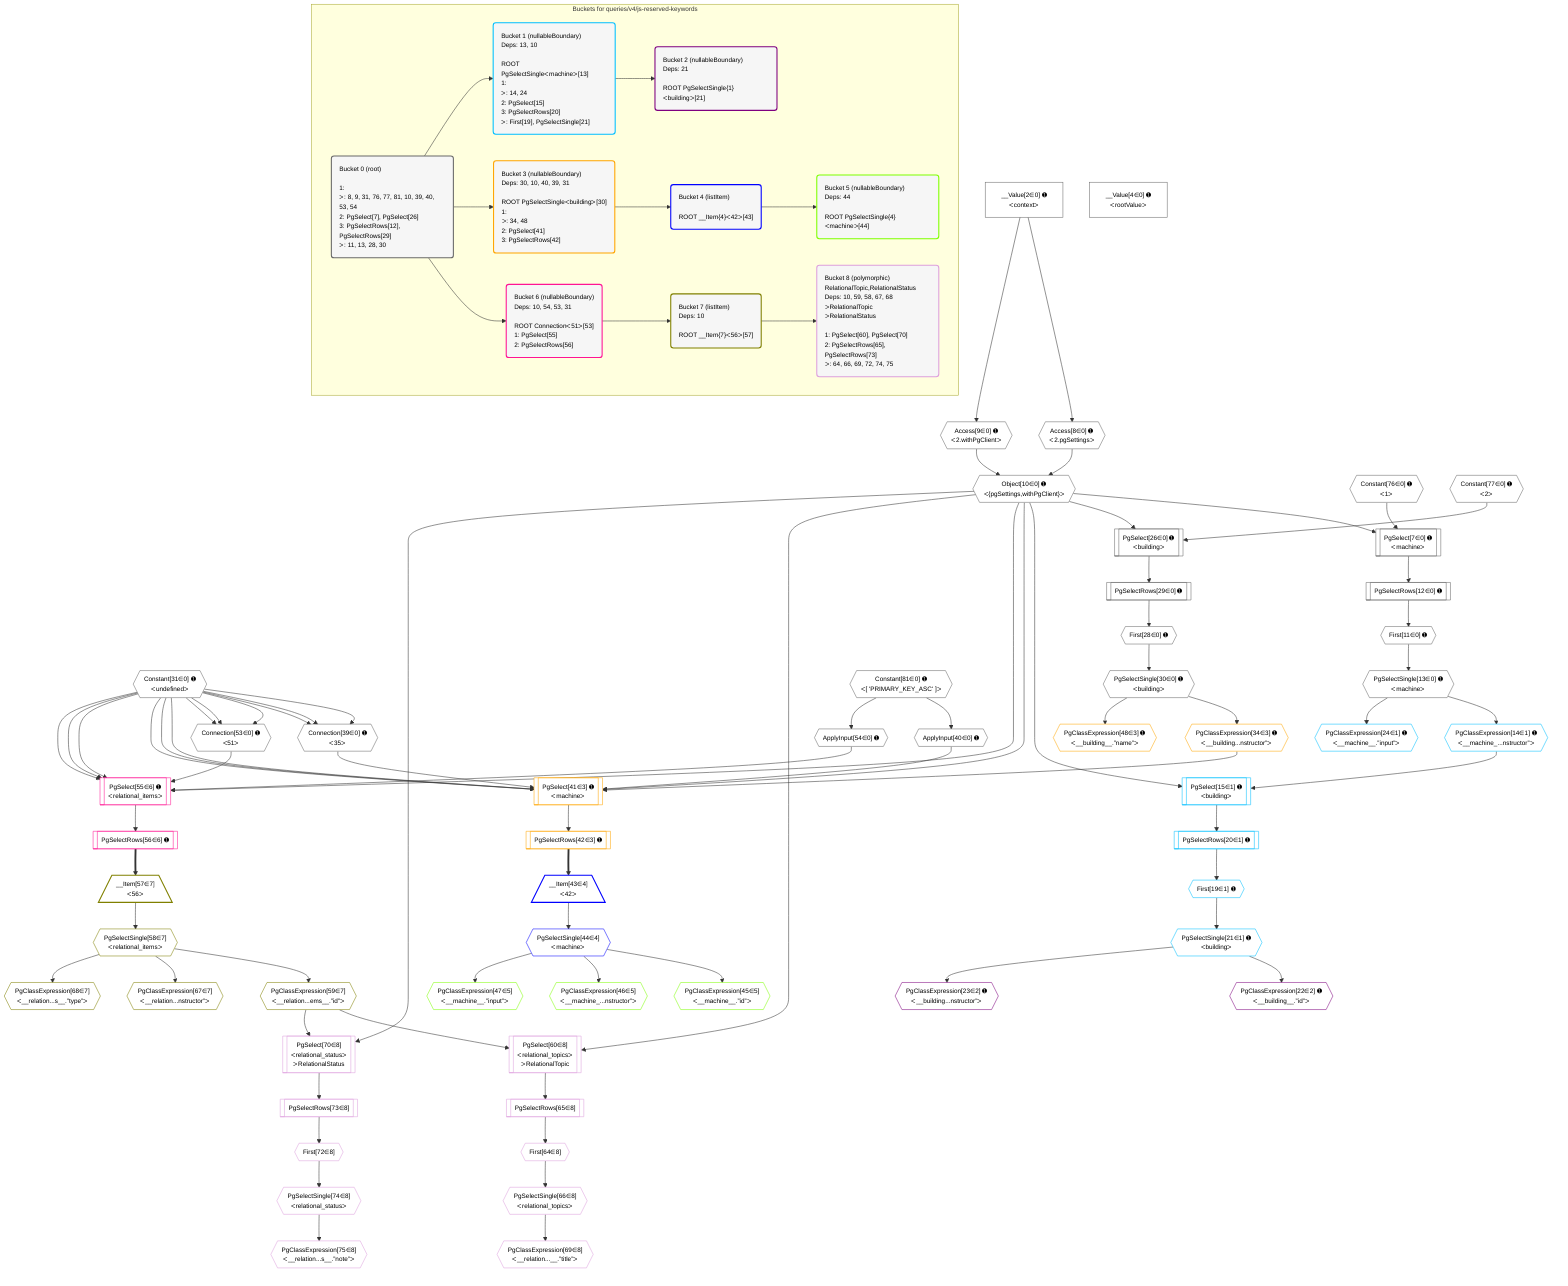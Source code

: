 %%{init: {'themeVariables': { 'fontSize': '12px'}}}%%
graph TD
    classDef path fill:#eee,stroke:#000,color:#000
    classDef plan fill:#fff,stroke-width:1px,color:#000
    classDef itemplan fill:#fff,stroke-width:2px,color:#000
    classDef unbatchedplan fill:#dff,stroke-width:1px,color:#000
    classDef sideeffectplan fill:#fcc,stroke-width:2px,color:#000
    classDef bucket fill:#f6f6f6,color:#000,stroke-width:2px,text-align:left


    %% plan dependencies
    Connection39{{"Connection[39∈0] ➊<br />ᐸ35ᐳ"}}:::plan
    Constant31{{"Constant[31∈0] ➊<br />ᐸundefinedᐳ"}}:::plan
    Constant31 & Constant31 & Constant31 --> Connection39
    Connection53{{"Connection[53∈0] ➊<br />ᐸ51ᐳ"}}:::plan
    Constant31 & Constant31 & Constant31 --> Connection53
    PgSelect7[["PgSelect[7∈0] ➊<br />ᐸmachineᐳ"]]:::plan
    Object10{{"Object[10∈0] ➊<br />ᐸ{pgSettings,withPgClient}ᐳ"}}:::plan
    Constant76{{"Constant[76∈0] ➊<br />ᐸ1ᐳ"}}:::plan
    Object10 & Constant76 --> PgSelect7
    Access8{{"Access[8∈0] ➊<br />ᐸ2.pgSettingsᐳ"}}:::plan
    Access9{{"Access[9∈0] ➊<br />ᐸ2.withPgClientᐳ"}}:::plan
    Access8 & Access9 --> Object10
    PgSelect26[["PgSelect[26∈0] ➊<br />ᐸbuildingᐳ"]]:::plan
    Constant77{{"Constant[77∈0] ➊<br />ᐸ2ᐳ"}}:::plan
    Object10 & Constant77 --> PgSelect26
    __Value2["__Value[2∈0] ➊<br />ᐸcontextᐳ"]:::plan
    __Value2 --> Access8
    __Value2 --> Access9
    First11{{"First[11∈0] ➊"}}:::plan
    PgSelectRows12[["PgSelectRows[12∈0] ➊"]]:::plan
    PgSelectRows12 --> First11
    PgSelect7 --> PgSelectRows12
    PgSelectSingle13{{"PgSelectSingle[13∈0] ➊<br />ᐸmachineᐳ"}}:::plan
    First11 --> PgSelectSingle13
    First28{{"First[28∈0] ➊"}}:::plan
    PgSelectRows29[["PgSelectRows[29∈0] ➊"]]:::plan
    PgSelectRows29 --> First28
    PgSelect26 --> PgSelectRows29
    PgSelectSingle30{{"PgSelectSingle[30∈0] ➊<br />ᐸbuildingᐳ"}}:::plan
    First28 --> PgSelectSingle30
    ApplyInput40{{"ApplyInput[40∈0] ➊"}}:::plan
    Constant81{{"Constant[81∈0] ➊<br />ᐸ[ 'PRIMARY_KEY_ASC' ]ᐳ"}}:::plan
    Constant81 --> ApplyInput40
    ApplyInput54{{"ApplyInput[54∈0] ➊"}}:::plan
    Constant81 --> ApplyInput54
    __Value4["__Value[4∈0] ➊<br />ᐸrootValueᐳ"]:::plan
    PgSelect15[["PgSelect[15∈1] ➊<br />ᐸbuildingᐳ"]]:::plan
    PgClassExpression14{{"PgClassExpression[14∈1] ➊<br />ᐸ__machine_...nstructor”ᐳ"}}:::plan
    Object10 & PgClassExpression14 --> PgSelect15
    PgSelectSingle13 --> PgClassExpression14
    First19{{"First[19∈1] ➊"}}:::plan
    PgSelectRows20[["PgSelectRows[20∈1] ➊"]]:::plan
    PgSelectRows20 --> First19
    PgSelect15 --> PgSelectRows20
    PgSelectSingle21{{"PgSelectSingle[21∈1] ➊<br />ᐸbuildingᐳ"}}:::plan
    First19 --> PgSelectSingle21
    PgClassExpression24{{"PgClassExpression[24∈1] ➊<br />ᐸ__machine__.”input”ᐳ"}}:::plan
    PgSelectSingle13 --> PgClassExpression24
    PgClassExpression22{{"PgClassExpression[22∈2] ➊<br />ᐸ__building__.”id”ᐳ"}}:::plan
    PgSelectSingle21 --> PgClassExpression22
    PgClassExpression23{{"PgClassExpression[23∈2] ➊<br />ᐸ__building...nstructor”ᐳ"}}:::plan
    PgSelectSingle21 --> PgClassExpression23
    PgSelect41[["PgSelect[41∈3] ➊<br />ᐸmachineᐳ"]]:::plan
    PgClassExpression34{{"PgClassExpression[34∈3] ➊<br />ᐸ__building...nstructor”ᐳ"}}:::plan
    Object10 & PgClassExpression34 & ApplyInput40 & Connection39 & Constant31 & Constant31 & Constant31 --> PgSelect41
    PgSelectSingle30 --> PgClassExpression34
    PgSelectRows42[["PgSelectRows[42∈3] ➊"]]:::plan
    PgSelect41 --> PgSelectRows42
    PgClassExpression48{{"PgClassExpression[48∈3] ➊<br />ᐸ__building__.”name”ᐳ"}}:::plan
    PgSelectSingle30 --> PgClassExpression48
    __Item43[/"__Item[43∈4]<br />ᐸ42ᐳ"\]:::itemplan
    PgSelectRows42 ==> __Item43
    PgSelectSingle44{{"PgSelectSingle[44∈4]<br />ᐸmachineᐳ"}}:::plan
    __Item43 --> PgSelectSingle44
    PgClassExpression45{{"PgClassExpression[45∈5]<br />ᐸ__machine__.”id”ᐳ"}}:::plan
    PgSelectSingle44 --> PgClassExpression45
    PgClassExpression46{{"PgClassExpression[46∈5]<br />ᐸ__machine_...nstructor”ᐳ"}}:::plan
    PgSelectSingle44 --> PgClassExpression46
    PgClassExpression47{{"PgClassExpression[47∈5]<br />ᐸ__machine__.”input”ᐳ"}}:::plan
    PgSelectSingle44 --> PgClassExpression47
    PgSelect55[["PgSelect[55∈6] ➊<br />ᐸrelational_itemsᐳ"]]:::plan
    Object10 & ApplyInput54 & Connection53 & Constant31 & Constant31 & Constant31 --> PgSelect55
    PgSelectRows56[["PgSelectRows[56∈6] ➊"]]:::plan
    PgSelect55 --> PgSelectRows56
    __Item57[/"__Item[57∈7]<br />ᐸ56ᐳ"\]:::itemplan
    PgSelectRows56 ==> __Item57
    PgSelectSingle58{{"PgSelectSingle[58∈7]<br />ᐸrelational_itemsᐳ"}}:::plan
    __Item57 --> PgSelectSingle58
    PgClassExpression59{{"PgClassExpression[59∈7]<br />ᐸ__relation...ems__.”id”ᐳ"}}:::plan
    PgSelectSingle58 --> PgClassExpression59
    PgClassExpression67{{"PgClassExpression[67∈7]<br />ᐸ__relation...nstructor”ᐳ"}}:::plan
    PgSelectSingle58 --> PgClassExpression67
    PgClassExpression68{{"PgClassExpression[68∈7]<br />ᐸ__relation...s__.”type”ᐳ"}}:::plan
    PgSelectSingle58 --> PgClassExpression68
    PgSelect60[["PgSelect[60∈8]<br />ᐸrelational_topicsᐳ<br />ᐳRelationalTopic"]]:::plan
    Object10 & PgClassExpression59 --> PgSelect60
    PgSelect70[["PgSelect[70∈8]<br />ᐸrelational_statusᐳ<br />ᐳRelationalStatus"]]:::plan
    Object10 & PgClassExpression59 --> PgSelect70
    First64{{"First[64∈8]"}}:::plan
    PgSelectRows65[["PgSelectRows[65∈8]"]]:::plan
    PgSelectRows65 --> First64
    PgSelect60 --> PgSelectRows65
    PgSelectSingle66{{"PgSelectSingle[66∈8]<br />ᐸrelational_topicsᐳ"}}:::plan
    First64 --> PgSelectSingle66
    PgClassExpression69{{"PgClassExpression[69∈8]<br />ᐸ__relation...__.”title”ᐳ"}}:::plan
    PgSelectSingle66 --> PgClassExpression69
    First72{{"First[72∈8]"}}:::plan
    PgSelectRows73[["PgSelectRows[73∈8]"]]:::plan
    PgSelectRows73 --> First72
    PgSelect70 --> PgSelectRows73
    PgSelectSingle74{{"PgSelectSingle[74∈8]<br />ᐸrelational_statusᐳ"}}:::plan
    First72 --> PgSelectSingle74
    PgClassExpression75{{"PgClassExpression[75∈8]<br />ᐸ__relation...s__.”note”ᐳ"}}:::plan
    PgSelectSingle74 --> PgClassExpression75

    %% define steps

    subgraph "Buckets for queries/v4/js-reserved-keywords"
    Bucket0("Bucket 0 (root)<br /><br />1: <br />ᐳ: 8, 9, 31, 76, 77, 81, 10, 39, 40, 53, 54<br />2: PgSelect[7], PgSelect[26]<br />3: PgSelectRows[12], PgSelectRows[29]<br />ᐳ: 11, 13, 28, 30"):::bucket
    classDef bucket0 stroke:#696969
    class Bucket0,__Value2,__Value4,PgSelect7,Access8,Access9,Object10,First11,PgSelectRows12,PgSelectSingle13,PgSelect26,First28,PgSelectRows29,PgSelectSingle30,Constant31,Connection39,ApplyInput40,Connection53,ApplyInput54,Constant76,Constant77,Constant81 bucket0
    Bucket1("Bucket 1 (nullableBoundary)<br />Deps: 13, 10<br /><br />ROOT PgSelectSingleᐸmachineᐳ[13]<br />1: <br />ᐳ: 14, 24<br />2: PgSelect[15]<br />3: PgSelectRows[20]<br />ᐳ: First[19], PgSelectSingle[21]"):::bucket
    classDef bucket1 stroke:#00bfff
    class Bucket1,PgClassExpression14,PgSelect15,First19,PgSelectRows20,PgSelectSingle21,PgClassExpression24 bucket1
    Bucket2("Bucket 2 (nullableBoundary)<br />Deps: 21<br /><br />ROOT PgSelectSingle{1}ᐸbuildingᐳ[21]"):::bucket
    classDef bucket2 stroke:#7f007f
    class Bucket2,PgClassExpression22,PgClassExpression23 bucket2
    Bucket3("Bucket 3 (nullableBoundary)<br />Deps: 30, 10, 40, 39, 31<br /><br />ROOT PgSelectSingleᐸbuildingᐳ[30]<br />1: <br />ᐳ: 34, 48<br />2: PgSelect[41]<br />3: PgSelectRows[42]"):::bucket
    classDef bucket3 stroke:#ffa500
    class Bucket3,PgClassExpression34,PgSelect41,PgSelectRows42,PgClassExpression48 bucket3
    Bucket4("Bucket 4 (listItem)<br /><br />ROOT __Item{4}ᐸ42ᐳ[43]"):::bucket
    classDef bucket4 stroke:#0000ff
    class Bucket4,__Item43,PgSelectSingle44 bucket4
    Bucket5("Bucket 5 (nullableBoundary)<br />Deps: 44<br /><br />ROOT PgSelectSingle{4}ᐸmachineᐳ[44]"):::bucket
    classDef bucket5 stroke:#7fff00
    class Bucket5,PgClassExpression45,PgClassExpression46,PgClassExpression47 bucket5
    Bucket6("Bucket 6 (nullableBoundary)<br />Deps: 10, 54, 53, 31<br /><br />ROOT Connectionᐸ51ᐳ[53]<br />1: PgSelect[55]<br />2: PgSelectRows[56]"):::bucket
    classDef bucket6 stroke:#ff1493
    class Bucket6,PgSelect55,PgSelectRows56 bucket6
    Bucket7("Bucket 7 (listItem)<br />Deps: 10<br /><br />ROOT __Item{7}ᐸ56ᐳ[57]"):::bucket
    classDef bucket7 stroke:#808000
    class Bucket7,__Item57,PgSelectSingle58,PgClassExpression59,PgClassExpression67,PgClassExpression68 bucket7
    Bucket8("Bucket 8 (polymorphic)<br />RelationalTopic,RelationalStatus<br />Deps: 10, 59, 58, 67, 68<br />ᐳRelationalTopic<br />ᐳRelationalStatus<br /><br />1: PgSelect[60], PgSelect[70]<br />2: PgSelectRows[65], PgSelectRows[73]<br />ᐳ: 64, 66, 69, 72, 74, 75"):::bucket
    classDef bucket8 stroke:#dda0dd
    class Bucket8,PgSelect60,First64,PgSelectRows65,PgSelectSingle66,PgClassExpression69,PgSelect70,First72,PgSelectRows73,PgSelectSingle74,PgClassExpression75 bucket8
    Bucket0 --> Bucket1 & Bucket3 & Bucket6
    Bucket1 --> Bucket2
    Bucket3 --> Bucket4
    Bucket4 --> Bucket5
    Bucket6 --> Bucket7
    Bucket7 --> Bucket8
    end